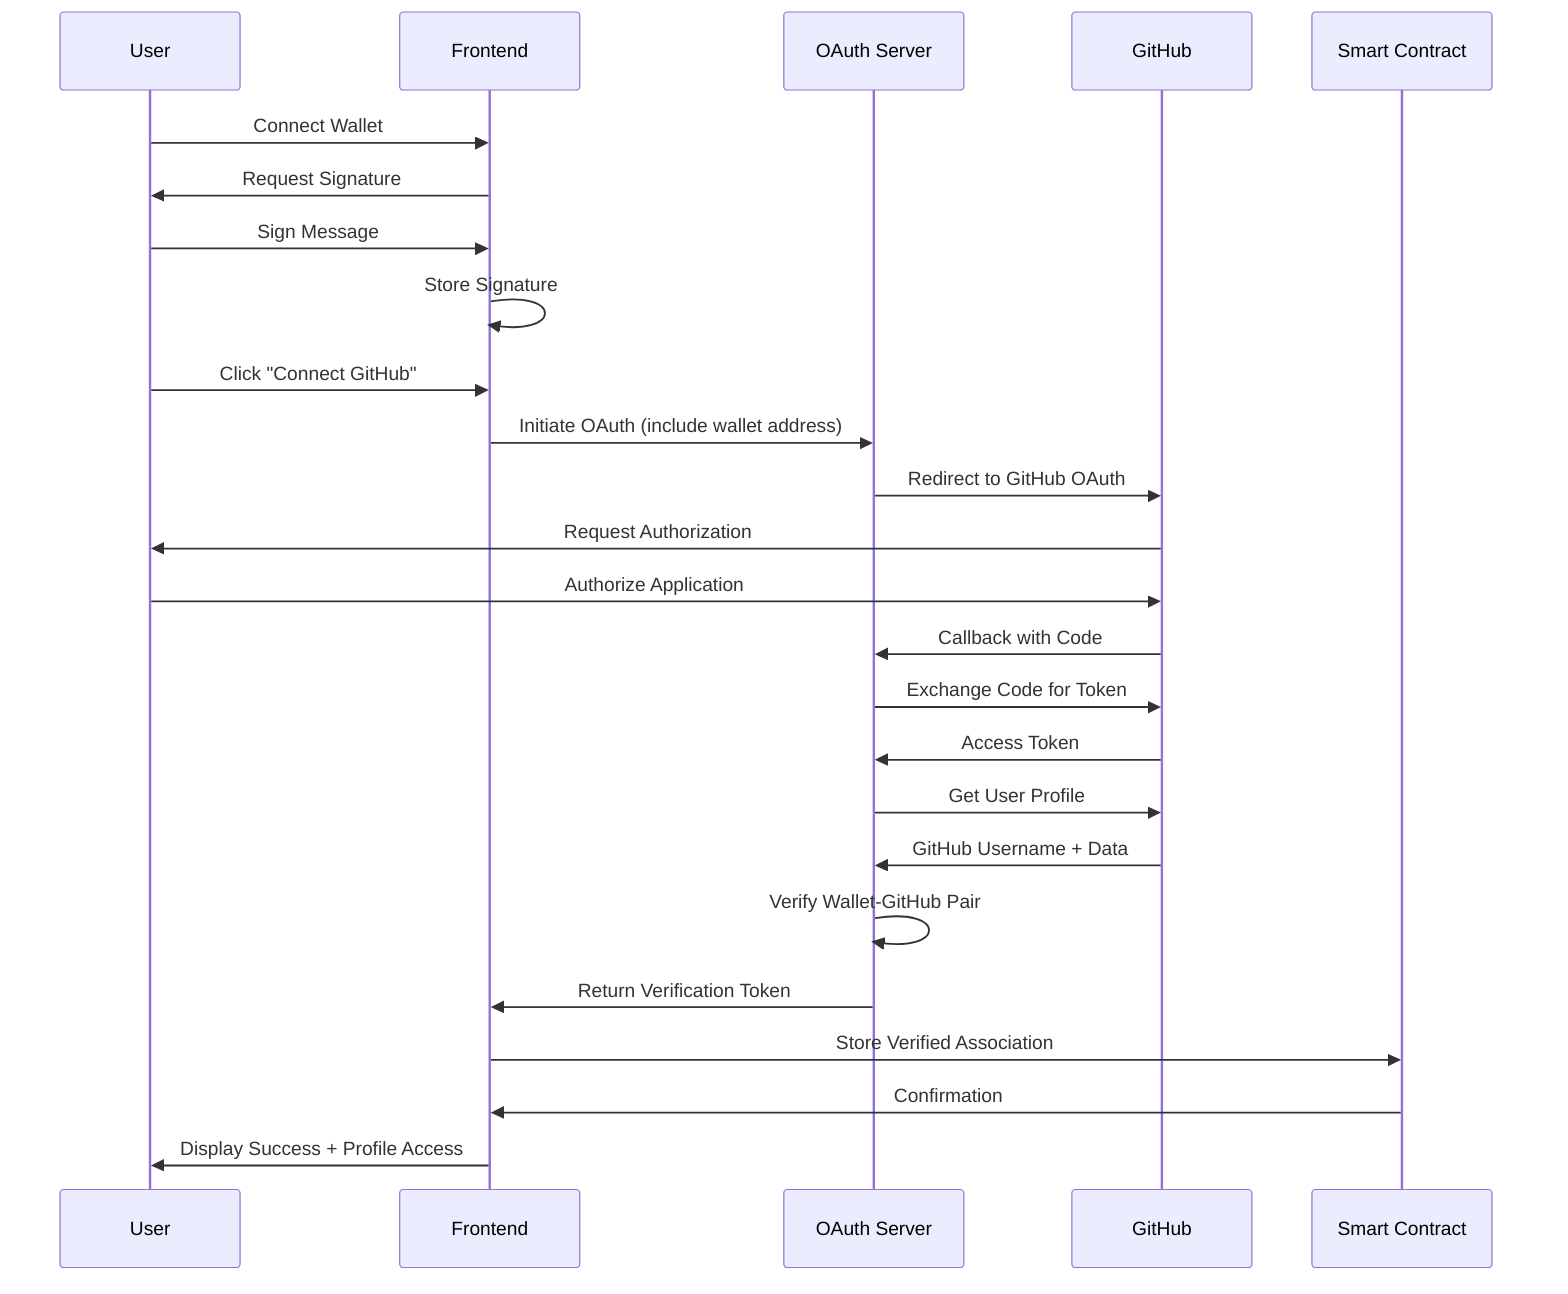 sequenceDiagram
    participant User
    participant Frontend
    participant OAuth Server
    participant GitHub
    participant Smart Contract
    
    User->>Frontend: Connect Wallet
    Frontend->>User: Request Signature
    User->>Frontend: Sign Message
    Frontend->>Frontend: Store Signature
    
    User->>Frontend: Click "Connect GitHub"
    Frontend->>OAuth Server: Initiate OAuth (include wallet address)
    OAuth Server->>GitHub: Redirect to GitHub OAuth
    GitHub->>User: Request Authorization
    User->>GitHub: Authorize Application
    GitHub->>OAuth Server: Callback with Code
    
    OAuth Server->>GitHub: Exchange Code for Token
    GitHub->>OAuth Server: Access Token
    OAuth Server->>GitHub: Get User Profile
    GitHub->>OAuth Server: GitHub Username + Data
    
    OAuth Server->>OAuth Server: Verify Wallet-GitHub Pair
    OAuth Server->>Frontend: Return Verification Token
    
    Frontend->>Smart Contract: Store Verified Association
    Smart Contract->>Frontend: Confirmation
    
    Frontend->>User: Display Success + Profile Access
